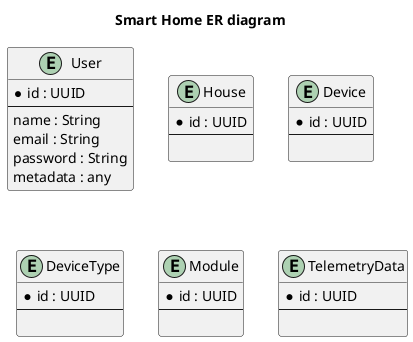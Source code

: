 @startuml
title Smart Home ER diagram

entity  User {
    * id : UUID
    --
    name : String
    email : String
    password : String
    metadata : any
}

entity  House {
    * id : UUID
    --

}

entity  Device {
    * id : UUID
    --

}

entity  DeviceType {
    * id : UUID
    --

}

entity  Module {
    * id : UUID
    --

}

entity  TelemetryData {
    * id : UUID
    --

}

@enduml